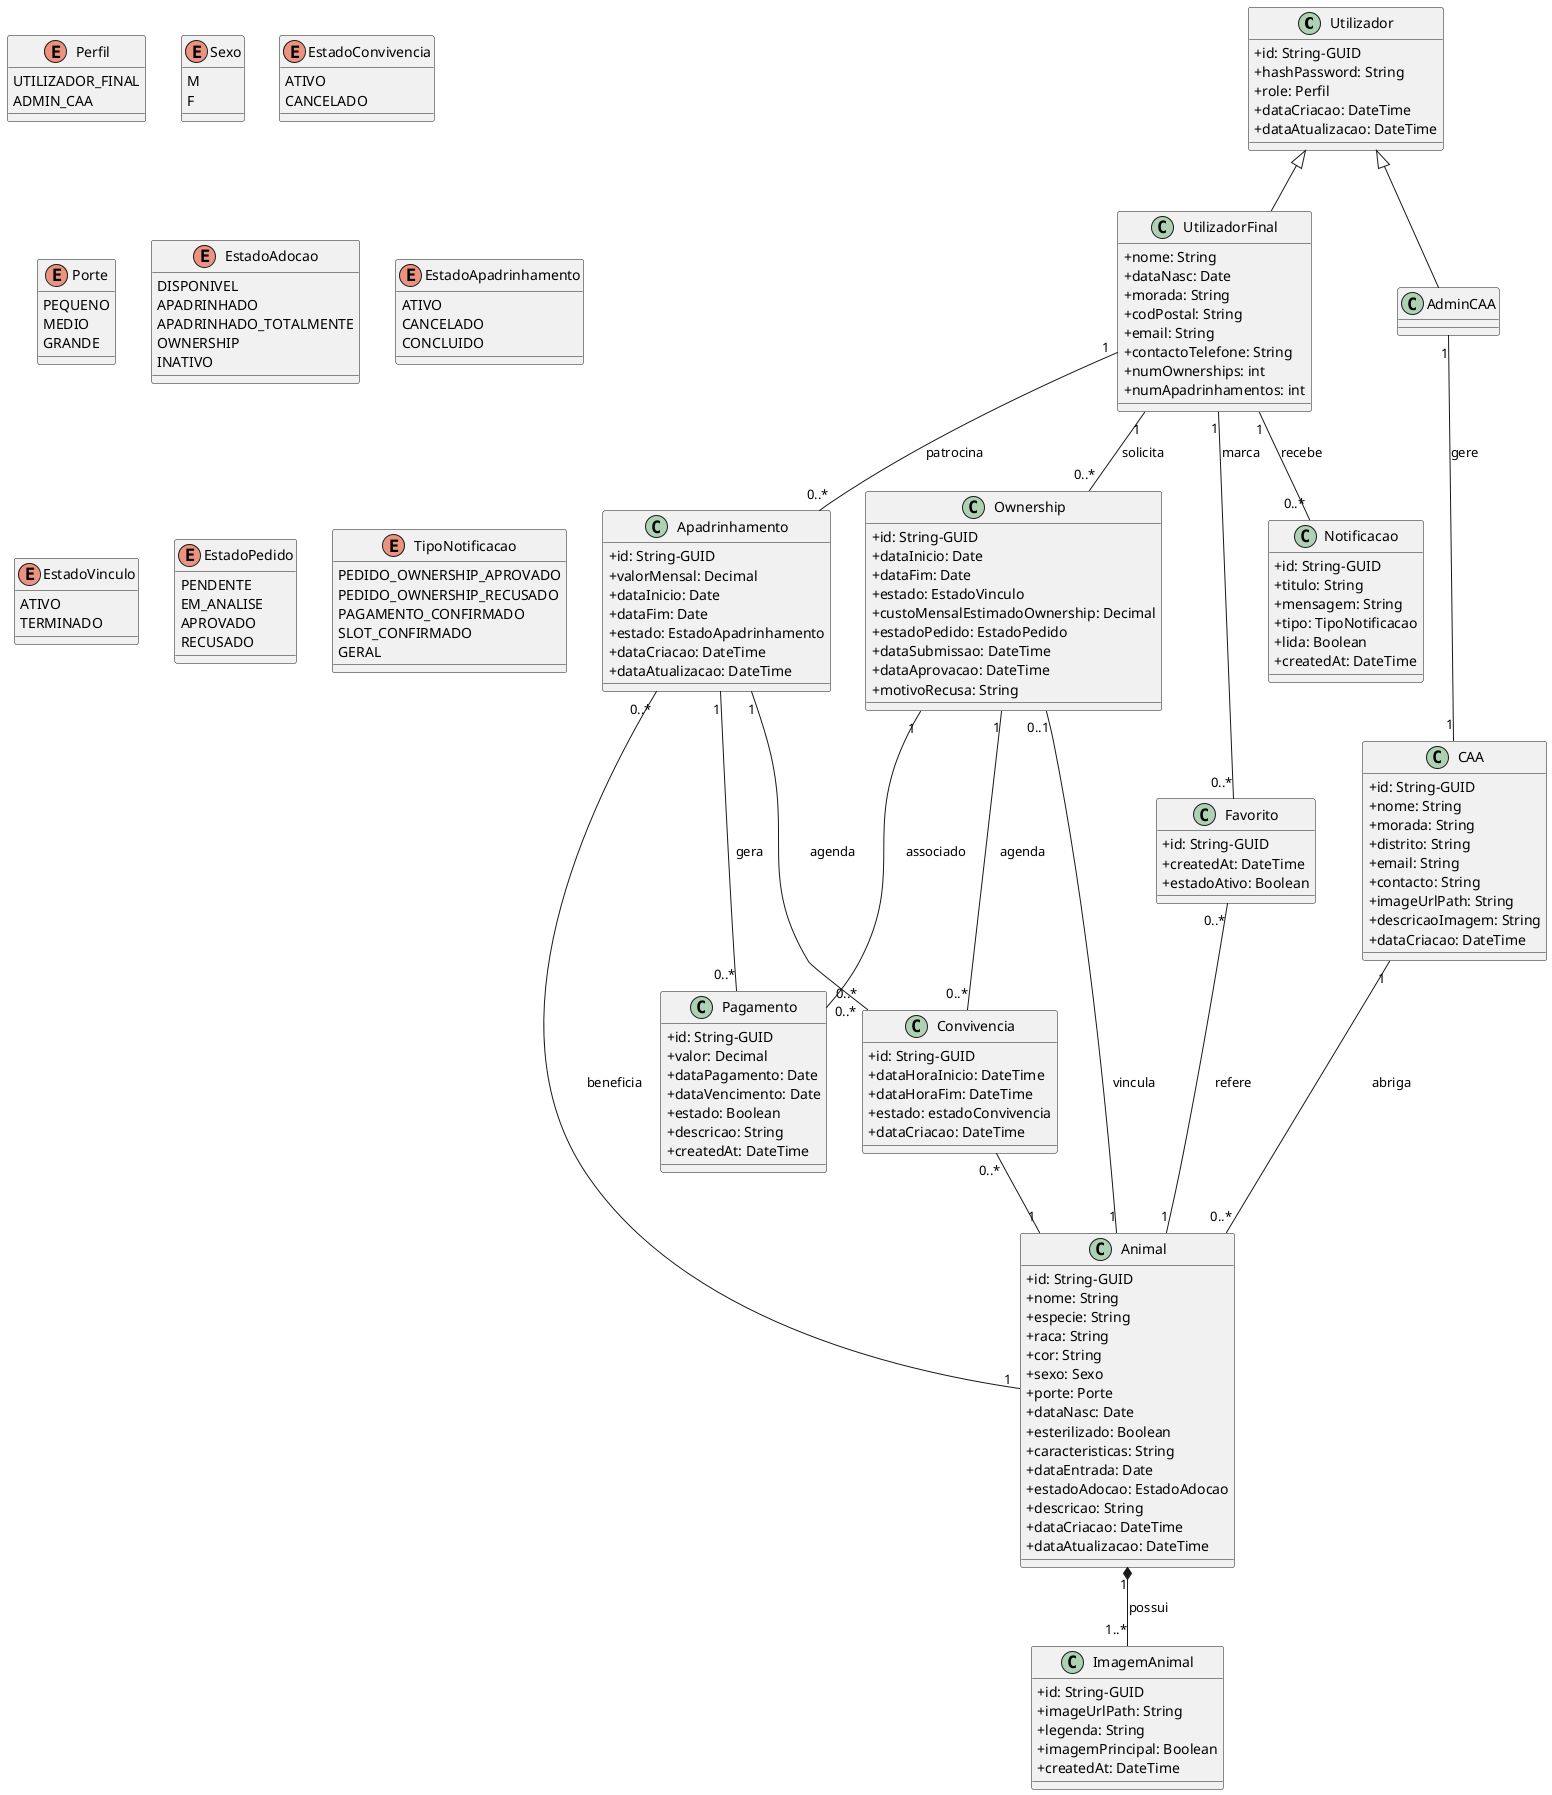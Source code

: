 @startuml
skinparam classAttributeIconSize 0

' ================ UTILIZADORES ================
class Utilizador {
  +id: String-GUID
  +hashPassword: String
  +role: Perfil
  +dataCriacao: DateTime
  +dataAtualizacao: DateTime
}

class UtilizadorFinal {
  +nome: String
  +dataNasc: Date
  +morada: String
  +codPostal: String
  +email: String
  +contactoTelefone: String
  +numOwnerships: int
  +numApadrinhamentos: int
}

class AdminCAA {
}

Utilizador <|-- UtilizadorFinal
Utilizador <|-- AdminCAA

' ================ CAA (Centro de Acolhimento Animal) ================
class CAA {
  +id: String-GUID
  +nome: String
  +morada: String
  +distrito: String
  +email: String
  +contacto: String
  +imageUrlPath: String
  +descricaoImagem: String
  +dataCriacao: DateTime
}


' ================ ANIMAIS ================
class Animal {
  +id: String-GUID
  +nome: String
  +especie: String
  +raca: String
  +cor: String
  +sexo: Sexo
  +porte: Porte
  +dataNasc: Date
  +esterilizado: Boolean
  +caracteristicas: String
  +dataEntrada: Date
  +estadoAdocao: EstadoAdocao
  +descricao: String
  +dataCriacao: DateTime
  +dataAtualizacao: DateTime
}

class ImagemAnimal {
  +id: String-GUID
  +imageUrlPath: String
  +legenda: String
  +imagemPrincipal: Boolean
  +createdAt: DateTime
}

' ================ APADRINHAMENTO (Fostering) ================
class Apadrinhamento {
  +id: String-GUID
  +valorMensal: Decimal
  +dataInicio: Date
  +dataFim: Date
  +estado: EstadoApadrinhamento
  +dataCriacao: DateTime
  +dataAtualizacao: DateTime
}

' ================ Convivencia (SlotConvivencia + PeriodoConvivencia) ================
class Convivencia {
  +id: String-GUID
  +dataHoraInicio: DateTime
  +dataHoraFim: DateTime
  +estado: estadoConvivencia
  +dataCriacao: DateTime
}

' ================ VÍNCULO RESPONSÁVEL (Ownership) ================
class Ownership {
  +id: String-GUID
  +dataInicio: Date
  +dataFim: Date
  +estado: EstadoVinculo
  +custoMensalEstimadoOwnership: Decimal
  +estadoPedido: EstadoPedido
  +dataSubmissao: DateTime
  +dataAprovacao: DateTime
  +motivoRecusa: String
}

' ================ PAGAMENTOS (Mock) ================
class Pagamento {
  +id: String-GUID
  +valor: Decimal
  +dataPagamento: Date
  +dataVencimento: Date
  +estado: Boolean
  +descricao: String
  +createdAt: DateTime
}

' ================ OUTROS ================
class Favorito {
  +id: String-GUID
  +createdAt: DateTime
  +estadoAtivo: Boolean
}

class Notificacao {
  +id: String-GUID
  +titulo: String
  +mensagem: String
  +tipo: TipoNotificacao
  +lida: Boolean
  +createdAt: DateTime
}

' ================ ENUMS ================
enum Perfil {
  UTILIZADOR_FINAL
  ADMIN_CAA
}

enum Sexo {
  M
  F
}

enum EstadoConvivencia {
  ATIVO
  CANCELADO
}

enum Porte {
  PEQUENO
  MEDIO
  GRANDE
}

enum EstadoAdocao {
  DISPONIVEL
  APADRINHADO
  APADRINHADO_TOTALMENTE
  OWNERSHIP
  INATIVO
}

enum EstadoApadrinhamento {
  ATIVO
  CANCELADO
  CONCLUIDO
}

enum EstadoVinculo {
  ATIVO
  TERMINADO
}

enum EstadoPedido {
  PENDENTE
  EM_ANALISE
  APROVADO
  RECUSADO
}

enum TipoNotificacao {
  PEDIDO_OWNERSHIP_APROVADO
  PEDIDO_OWNERSHIP_RECUSADO
  PAGAMENTO_CONFIRMADO
  SLOT_CONFIRMADO
  GERAL
}

' ================ RELAÇÕES CAA ================
AdminCAA "1" -- "1" CAA : gere
CAA "1" -- "0..*" Animal : abriga

' ================ RELAÇÕES ANIMAL ================
Animal "1" *-- "1..*" ImagemAnimal : possui
Convivencia "0..*" -- "1" Animal

' ================ RELAÇÕES APADRINHAMENTO ================
UtilizadorFinal "1" -- "0..*" Apadrinhamento : patrocina
Apadrinhamento  "0..*" -- "1" Animal : beneficia
Apadrinhamento  "1" -- "0..*" Convivencia : agenda
Apadrinhamento  "1" -- "0..*" Pagamento : gera

' ================ RELAÇÕES VÍNCULO RESPONSÁVEL ================
UtilizadorFinal "1" -- "0..*" Ownership : solicita
Ownership "0..1" -- "1" Animal : vincula
Ownership "1" -- "0..*" Convivencia : agenda
Ownership "1" -- "0..*" Pagamento : associado

' ================ RELAÇÕES UTILIZADOR ================
UtilizadorFinal "1" -- "0..*" Favorito : marca
Favorito "0..*" -- "1" Animal : refere

UtilizadorFinal "1" -- "0..*" Notificacao : recebe
@enduml
